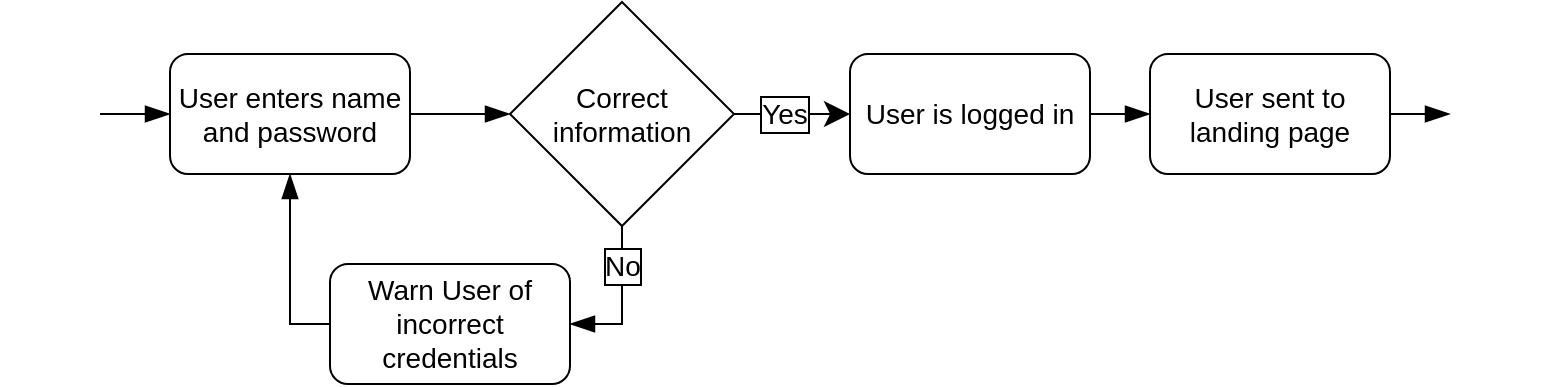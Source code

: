 <mxfile version="10.7.0" type="device"><diagram id="TVc3gMDcE1GJhVoXz1Sl" name="Logging In"><mxGraphModel dx="754" dy="604" grid="1" gridSize="10" guides="1" tooltips="1" connect="1" arrows="1" fold="1" page="1" pageScale="1" pageWidth="850" pageHeight="1100" math="0" shadow="0"><root><mxCell id="90Mu-HukGxgFAvsN-bQV-0"/><mxCell id="90Mu-HukGxgFAvsN-bQV-1" parent="90Mu-HukGxgFAvsN-bQV-0"/><mxCell id="V16bXghjLTK7gzBjUbbi-8" style="edgeStyle=orthogonalEdgeStyle;rounded=0;orthogonalLoop=1;jettySize=auto;html=1;exitX=0;exitY=0.5;exitDx=0;exitDy=0;entryX=0.5;entryY=1;entryDx=0;entryDy=0;startArrow=none;startFill=0;startSize=10;endArrow=blockThin;endFill=1;endSize=10;fontSize=14;" parent="90Mu-HukGxgFAvsN-bQV-1" source="90Mu-HukGxgFAvsN-bQV-5" target="eTgYcm7DfewHa6uEsAeR-0" edge="1"><mxGeometry relative="1" as="geometry"/></mxCell><mxCell id="90Mu-HukGxgFAvsN-bQV-5" value="Warn User of incorrect credentials" style="rounded=1;whiteSpace=wrap;html=1;fillColor=#FFFFFF;fontSize=14;labelBorderColor=none;" parent="90Mu-HukGxgFAvsN-bQV-1" vertex="1"><mxGeometry x="300" y="230" width="120" height="60" as="geometry"/></mxCell><mxCell id="90Mu-HukGxgFAvsN-bQV-9" style="edgeStyle=none;rounded=0;orthogonalLoop=1;jettySize=auto;html=1;startArrow=none;startFill=0;endArrow=classic;endFill=1;exitX=1;exitY=0.5;exitDx=0;exitDy=0;entryX=0;entryY=0.5;entryDx=0;entryDy=0;fontSize=14;labelBorderColor=none;startSize=10;endSize=10;" parent="90Mu-HukGxgFAvsN-bQV-1" source="90Mu-HukGxgFAvsN-bQV-17" target="90Mu-HukGxgFAvsN-bQV-12" edge="1"><mxGeometry relative="1" as="geometry"><mxPoint x="462" y="165" as="sourcePoint"/><mxPoint x="450" y="205" as="targetPoint"/></mxGeometry></mxCell><mxCell id="5MTJEBSSQgqSHhmPpAne-0" value="Yes" style="text;html=1;resizable=0;points=[];align=center;verticalAlign=middle;labelBackgroundColor=#ffffff;fontSize=14;labelBorderColor=#000000;" parent="90Mu-HukGxgFAvsN-bQV-9" vertex="1" connectable="0"><mxGeometry x="-0.255" relative="1" as="geometry"><mxPoint x="3" as="offset"/></mxGeometry></mxCell><mxCell id="V16bXghjLTK7gzBjUbbi-12" style="edgeStyle=orthogonalEdgeStyle;rounded=0;orthogonalLoop=1;jettySize=auto;html=1;exitX=1;exitY=0.5;exitDx=0;exitDy=0;entryX=0;entryY=0.5;entryDx=0;entryDy=0;startArrow=none;startFill=0;startSize=10;endArrow=blockThin;endFill=1;endSize=10;fontSize=14;" parent="90Mu-HukGxgFAvsN-bQV-1" source="90Mu-HukGxgFAvsN-bQV-12" target="90Mu-HukGxgFAvsN-bQV-14" edge="1"><mxGeometry relative="1" as="geometry"/></mxCell><mxCell id="90Mu-HukGxgFAvsN-bQV-12" value="&lt;span style=&quot;font-size: 14px;&quot;&gt;User is logged in&lt;/span&gt;" style="rounded=1;whiteSpace=wrap;html=1;fillColor=#FFFFFF;fontSize=14;labelBorderColor=none;" parent="90Mu-HukGxgFAvsN-bQV-1" vertex="1"><mxGeometry x="560" y="125" width="120" height="60" as="geometry"/></mxCell><mxCell id="V16bXghjLTK7gzBjUbbi-13" style="edgeStyle=orthogonalEdgeStyle;rounded=0;orthogonalLoop=1;jettySize=auto;html=1;exitX=1;exitY=0.5;exitDx=0;exitDy=0;entryX=0;entryY=0.5;entryDx=0;entryDy=0;startArrow=none;startFill=0;startSize=10;endArrow=blockThin;endFill=1;endSize=10;fontSize=14;" parent="90Mu-HukGxgFAvsN-bQV-1" source="90Mu-HukGxgFAvsN-bQV-14" target="eTgYcm7DfewHa6uEsAeR-1" edge="1"><mxGeometry relative="1" as="geometry"/></mxCell><mxCell id="90Mu-HukGxgFAvsN-bQV-14" value="&lt;span style=&quot;font-size: 14px;&quot;&gt;User sent to landing page&lt;/span&gt;" style="rounded=1;whiteSpace=wrap;html=1;fillColor=#FFFFFF;fontSize=14;labelBorderColor=none;" parent="90Mu-HukGxgFAvsN-bQV-1" vertex="1"><mxGeometry x="710" y="125" width="120" height="60" as="geometry"/></mxCell><mxCell id="V16bXghjLTK7gzBjUbbi-10" style="edgeStyle=orthogonalEdgeStyle;rounded=0;orthogonalLoop=1;jettySize=auto;html=1;exitX=0.5;exitY=1;exitDx=0;exitDy=0;entryX=1;entryY=0.5;entryDx=0;entryDy=0;startArrow=none;startFill=0;startSize=10;endArrow=blockThin;endFill=1;endSize=10;fontSize=14;" parent="90Mu-HukGxgFAvsN-bQV-1" source="90Mu-HukGxgFAvsN-bQV-17" target="90Mu-HukGxgFAvsN-bQV-5" edge="1"><mxGeometry relative="1" as="geometry"/></mxCell><mxCell id="V16bXghjLTK7gzBjUbbi-11" value="No" style="text;html=1;resizable=0;points=[];align=center;verticalAlign=middle;labelBackgroundColor=#ffffff;fontSize=14;labelBorderColor=#000000;" parent="V16bXghjLTK7gzBjUbbi-10" vertex="1" connectable="0"><mxGeometry x="-0.24" y="-1" relative="1" as="geometry"><mxPoint x="1" y="-9" as="offset"/></mxGeometry></mxCell><mxCell id="90Mu-HukGxgFAvsN-bQV-17" value="Correct information" style="rhombus;whiteSpace=wrap;html=1;fillColor=#FFFFFF;fontSize=14;labelBorderColor=none;" parent="90Mu-HukGxgFAvsN-bQV-1" vertex="1"><mxGeometry x="390" y="99" width="112" height="112" as="geometry"/></mxCell><mxCell id="V16bXghjLTK7gzBjUbbi-9" style="edgeStyle=orthogonalEdgeStyle;rounded=0;orthogonalLoop=1;jettySize=auto;html=1;exitX=1;exitY=0.5;exitDx=0;exitDy=0;entryX=0;entryY=0.5;entryDx=0;entryDy=0;startArrow=none;startFill=0;startSize=10;endArrow=blockThin;endFill=1;endSize=10;fontSize=14;" parent="90Mu-HukGxgFAvsN-bQV-1" source="eTgYcm7DfewHa6uEsAeR-0" target="90Mu-HukGxgFAvsN-bQV-17" edge="1"><mxGeometry relative="1" as="geometry"/></mxCell><mxCell id="eTgYcm7DfewHa6uEsAeR-0" value="User enters name and password" style="rounded=1;whiteSpace=wrap;html=1;fontSize=14;labelBorderColor=none;" parent="90Mu-HukGxgFAvsN-bQV-1" vertex="1"><mxGeometry x="220" y="125" width="120" height="60" as="geometry"/></mxCell><mxCell id="eTgYcm7DfewHa6uEsAeR-1" value="" style="shape=image;html=1;verticalAlign=top;verticalLabelPosition=bottom;labelBackgroundColor=#ffffff;imageAspect=0;aspect=fixed;image=https://cdn2.iconfinder.com/data/icons/font-awesome/1792/dot-circle-o-128.png;fontSize=14;labelBorderColor=none;" parent="90Mu-HukGxgFAvsN-bQV-1" vertex="1"><mxGeometry x="860" y="130" width="50" height="50" as="geometry"/></mxCell><mxCell id="V16bXghjLTK7gzBjUbbi-6" style="edgeStyle=orthogonalEdgeStyle;rounded=0;orthogonalLoop=1;jettySize=auto;html=1;exitX=1;exitY=0.5;exitDx=0;exitDy=0;entryX=0;entryY=0.5;entryDx=0;entryDy=0;startArrow=none;startFill=0;startSize=10;endArrow=blockThin;endFill=1;endSize=10;fontSize=14;" parent="90Mu-HukGxgFAvsN-bQV-1" source="eTgYcm7DfewHa6uEsAeR-2" target="eTgYcm7DfewHa6uEsAeR-0" edge="1"><mxGeometry relative="1" as="geometry"/></mxCell><mxCell id="eTgYcm7DfewHa6uEsAeR-2" value="" style="shape=image;html=1;verticalAlign=top;verticalLabelPosition=bottom;labelBackgroundColor=#ffffff;imageAspect=0;aspect=fixed;image=https://cdn4.iconfinder.com/data/icons/essential-app-2/16/record-round-circle-dot-128.png;fontSize=14;labelBorderColor=none;" parent="90Mu-HukGxgFAvsN-bQV-1" vertex="1"><mxGeometry x="135" y="130" width="50" height="50" as="geometry"/></mxCell></root></mxGraphModel></diagram><diagram id="EPabfwIa3nCCgp9mL1WW" name="Import Data File"><mxGraphModel dx="754" dy="604" grid="1" gridSize="10" guides="1" tooltips="1" connect="1" arrows="1" fold="1" page="1" pageScale="1" pageWidth="850" pageHeight="1100" math="0" shadow="0"><root><mxCell id="DGHpWB7_NdycXs4VZ9tB-0"/><mxCell id="DGHpWB7_NdycXs4VZ9tB-1" parent="DGHpWB7_NdycXs4VZ9tB-0"/><mxCell id="DGHpWB7_NdycXs4VZ9tB-3" style="edgeStyle=none;rounded=0;orthogonalLoop=1;jettySize=auto;html=1;exitX=0.5;exitY=1;exitDx=0;exitDy=0;entryX=0;entryY=0.5;entryDx=0;entryDy=0;startArrow=none;startFill=0;endArrow=classic;endFill=1;fontSize=14;" parent="DGHpWB7_NdycXs4VZ9tB-1" source="qgvas3sfoCYYiEu48USr-1" target="DGHpWB7_NdycXs4VZ9tB-8" edge="1"><mxGeometry relative="1" as="geometry"><mxPoint x="792.333" y="443.167" as="sourcePoint"/></mxGeometry></mxCell><mxCell id="DGHpWB7_NdycXs4VZ9tB-5" style="edgeStyle=none;rounded=0;orthogonalLoop=1;jettySize=auto;html=1;exitX=1;exitY=0.5;exitDx=0;exitDy=0;startArrow=none;startFill=0;endArrow=classic;endFill=1;entryX=0;entryY=0.5;entryDx=0;entryDy=0;fontSize=14;" parent="DGHpWB7_NdycXs4VZ9tB-1" source="DGHpWB7_NdycXs4VZ9tB-6" target="DGHpWB7_NdycXs4VZ9tB-45" edge="1"><mxGeometry relative="1" as="geometry"><mxPoint x="1110" y="480" as="targetPoint"/></mxGeometry></mxCell><mxCell id="DGHpWB7_NdycXs4VZ9tB-6" value="&lt;span style=&quot;font-size: 14px;&quot;&gt;User enters location of file&lt;/span&gt;" style="rounded=1;whiteSpace=wrap;html=1;fillColor=#ffffff;fontSize=14;" parent="DGHpWB7_NdycXs4VZ9tB-1" vertex="1"><mxGeometry x="1049.5" y="377" width="120" height="60" as="geometry"/></mxCell><mxCell id="DGHpWB7_NdycXs4VZ9tB-7" style="edgeStyle=none;rounded=0;orthogonalLoop=1;jettySize=auto;html=1;exitX=1;exitY=0.5;exitDx=0;exitDy=0;entryX=0;entryY=0.5;entryDx=0;entryDy=0;startArrow=none;startFill=0;endArrow=classic;endFill=1;fontSize=14;" parent="DGHpWB7_NdycXs4VZ9tB-1" source="DGHpWB7_NdycXs4VZ9tB-8" target="DGHpWB7_NdycXs4VZ9tB-6" edge="1"><mxGeometry relative="1" as="geometry"/></mxCell><mxCell id="DGHpWB7_NdycXs4VZ9tB-8" value="&lt;span style=&quot;font-size: 14px;&quot;&gt;User is prompted for file location&lt;/span&gt;" style="rounded=1;whiteSpace=wrap;html=1;fillColor=#ffffff;fontSize=14;" parent="DGHpWB7_NdycXs4VZ9tB-1" vertex="1"><mxGeometry x="902.5" y="377" width="120" height="60" as="geometry"/></mxCell><mxCell id="DGHpWB7_NdycXs4VZ9tB-9" style="edgeStyle=none;rounded=0;orthogonalLoop=1;jettySize=auto;html=1;exitX=0.25;exitY=0;exitDx=0;exitDy=0;entryX=0.75;entryY=1;entryDx=0;entryDy=0;startArrow=none;startFill=0;endArrow=classic;endFill=1;fontSize=14;" parent="DGHpWB7_NdycXs4VZ9tB-1" source="DGHpWB7_NdycXs4VZ9tB-10" target="DGHpWB7_NdycXs4VZ9tB-6" edge="1"><mxGeometry relative="1" as="geometry"/></mxCell><mxCell id="DGHpWB7_NdycXs4VZ9tB-10" value="Invalid location" style="rounded=1;whiteSpace=wrap;html=1;fillColor=#ffffff;fontSize=14;" parent="DGHpWB7_NdycXs4VZ9tB-1" vertex="1"><mxGeometry x="1160" y="517" width="120" height="60" as="geometry"/></mxCell><mxCell id="DGHpWB7_NdycXs4VZ9tB-11" value="&lt;font style=&quot;font-size: 14px&quot;&gt;No&lt;/font&gt;" style="edgeStyle=none;rounded=0;orthogonalLoop=1;jettySize=auto;html=1;entryX=0.75;entryY=0;entryDx=0;entryDy=0;startArrow=none;startFill=0;endArrow=classic;endFill=1;exitX=0.5;exitY=1;exitDx=0;exitDy=0;labelBorderColor=#000000;fontSize=14;" parent="DGHpWB7_NdycXs4VZ9tB-1" source="DGHpWB7_NdycXs4VZ9tB-45" target="DGHpWB7_NdycXs4VZ9tB-10" edge="1"><mxGeometry relative="1" as="geometry"><mxPoint x="1220" y="490" as="sourcePoint"/></mxGeometry></mxCell><mxCell id="DGHpWB7_NdycXs4VZ9tB-12" style="edgeStyle=orthogonalEdgeStyle;rounded=0;orthogonalLoop=1;jettySize=auto;html=1;exitX=1;exitY=0.5;exitDx=0;exitDy=0;startArrow=none;startFill=0;endArrow=classic;endFill=1;entryX=0.5;entryY=0;entryDx=0;entryDy=0;fontSize=14;" parent="DGHpWB7_NdycXs4VZ9tB-1" source="DGHpWB7_NdycXs4VZ9tB-13" target="DGHpWB7_NdycXs4VZ9tB-17" edge="1"><mxGeometry relative="1" as="geometry"><mxPoint x="1540" y="380" as="targetPoint"/><Array as="points"><mxPoint x="1500" y="407"/></Array></mxGeometry></mxCell><mxCell id="DGHpWB7_NdycXs4VZ9tB-13" value="Try to parse" style="rounded=1;whiteSpace=wrap;html=1;fillColor=#ffffff;fontSize=14;" parent="DGHpWB7_NdycXs4VZ9tB-1" vertex="1"><mxGeometry x="1340" y="377" width="120" height="60" as="geometry"/></mxCell><mxCell id="DGHpWB7_NdycXs4VZ9tB-14" value="&lt;font style=&quot;font-size: 14px&quot;&gt;No&lt;/font&gt;" style="edgeStyle=orthogonalEdgeStyle;rounded=0;orthogonalLoop=1;jettySize=auto;html=1;entryX=1;entryY=0.5;entryDx=0;entryDy=0;startArrow=none;startFill=0;endArrow=classic;endFill=1;labelBorderColor=#000000;exitX=0.5;exitY=1;exitDx=0;exitDy=0;fontSize=14;" parent="DGHpWB7_NdycXs4VZ9tB-1" source="DGHpWB7_NdycXs4VZ9tB-17" target="DGHpWB7_NdycXs4VZ9tB-19" edge="1"><mxGeometry relative="1" as="geometry"><mxPoint x="1560" y="560" as="sourcePoint"/></mxGeometry></mxCell><mxCell id="DGHpWB7_NdycXs4VZ9tB-15" style="edgeStyle=orthogonalEdgeStyle;rounded=0;orthogonalLoop=1;jettySize=auto;html=1;exitX=1;exitY=0.5;exitDx=0;exitDy=0;entryX=0;entryY=0.5;entryDx=0;entryDy=0;startArrow=none;startFill=0;endArrow=classic;endFill=1;fontSize=14;" parent="DGHpWB7_NdycXs4VZ9tB-1" source="DGHpWB7_NdycXs4VZ9tB-17" target="DGHpWB7_NdycXs4VZ9tB-23" edge="1"><mxGeometry relative="1" as="geometry"/></mxCell><mxCell id="DGHpWB7_NdycXs4VZ9tB-16" value="Yes" style="text;html=1;resizable=0;points=[];align=center;verticalAlign=middle;labelBackgroundColor=#ffffff;labelBorderColor=#000000;fontSize=14;" parent="DGHpWB7_NdycXs4VZ9tB-15" vertex="1" connectable="0"><mxGeometry x="-0.542" y="-1" relative="1" as="geometry"><mxPoint x="6.5" y="-0.5" as="offset"/></mxGeometry></mxCell><mxCell id="DGHpWB7_NdycXs4VZ9tB-17" value="Correct format?" style="rhombus;whiteSpace=wrap;html=1;fillColor=#ffffff;labelBorderColor=none;strokeWidth=1;rounded=0;comic=0;shadow=0;fontSize=14;" parent="DGHpWB7_NdycXs4VZ9tB-1" vertex="1"><mxGeometry x="1460" y="437" width="80" height="80" as="geometry"/></mxCell><mxCell id="DGHpWB7_NdycXs4VZ9tB-18" style="edgeStyle=orthogonalEdgeStyle;rounded=0;orthogonalLoop=1;jettySize=auto;html=1;exitX=0.25;exitY=1;exitDx=0;exitDy=0;startArrow=none;startFill=0;endArrow=classic;endFill=1;entryX=0.25;entryY=1;entryDx=0;entryDy=0;fontSize=14;" parent="DGHpWB7_NdycXs4VZ9tB-1" source="DGHpWB7_NdycXs4VZ9tB-19" target="DGHpWB7_NdycXs4VZ9tB-6" edge="1"><mxGeometry relative="1" as="geometry"><mxPoint x="1080" y="240" as="targetPoint"/><Array as="points"><mxPoint x="1370" y="600"/><mxPoint x="1080" y="600"/></Array></mxGeometry></mxCell><mxCell id="DGHpWB7_NdycXs4VZ9tB-19" value="Invalid format" style="rounded=1;whiteSpace=wrap;html=1;fillColor=#ffffff;fontSize=14;" parent="DGHpWB7_NdycXs4VZ9tB-1" vertex="1"><mxGeometry x="1340" y="517" width="120" height="60" as="geometry"/></mxCell><mxCell id="DGHpWB7_NdycXs4VZ9tB-20" style="edgeStyle=orthogonalEdgeStyle;rounded=0;orthogonalLoop=1;jettySize=auto;html=1;exitX=1;exitY=0.5;exitDx=0;exitDy=0;entryX=0;entryY=0.5;entryDx=0;entryDy=0;startArrow=none;startFill=0;endArrow=classic;endFill=1;fontSize=14;" parent="DGHpWB7_NdycXs4VZ9tB-1" source="DGHpWB7_NdycXs4VZ9tB-45" target="DGHpWB7_NdycXs4VZ9tB-13" edge="1"><mxGeometry relative="1" as="geometry"><mxPoint x="792" y="723" as="sourcePoint"/></mxGeometry></mxCell><mxCell id="DGHpWB7_NdycXs4VZ9tB-21" value="&lt;font style=&quot;font-size: 14px&quot;&gt;Yes&lt;/font&gt;" style="text;html=1;resizable=0;points=[];align=center;verticalAlign=middle;labelBackgroundColor=#ffffff;labelBorderColor=#000000;fontSize=14;" parent="DGHpWB7_NdycXs4VZ9tB-20" vertex="1" connectable="0"><mxGeometry x="-0.125" y="-3" relative="1" as="geometry"><mxPoint y="-5" as="offset"/></mxGeometry></mxCell><mxCell id="DGHpWB7_NdycXs4VZ9tB-22" style="edgeStyle=orthogonalEdgeStyle;rounded=0;orthogonalLoop=1;jettySize=auto;html=1;exitX=1;exitY=0.5;exitDx=0;exitDy=0;entryX=0;entryY=0.5;entryDx=0;entryDy=0;startArrow=none;startFill=0;endArrow=classic;endFill=1;fontSize=14;" parent="DGHpWB7_NdycXs4VZ9tB-1" source="DGHpWB7_NdycXs4VZ9tB-23" target="DGHpWB7_NdycXs4VZ9tB-25" edge="1"><mxGeometry relative="1" as="geometry"/></mxCell><mxCell id="DGHpWB7_NdycXs4VZ9tB-23" value="Compare values with database values" style="rounded=1;whiteSpace=wrap;html=1;fillColor=#ffffff;fontSize=14;" parent="DGHpWB7_NdycXs4VZ9tB-1" vertex="1"><mxGeometry x="1590" y="447" width="120" height="60" as="geometry"/></mxCell><mxCell id="qgvas3sfoCYYiEu48USr-3" style="edgeStyle=none;rounded=0;orthogonalLoop=1;jettySize=auto;html=1;exitX=1;exitY=0.5;exitDx=0;exitDy=0;entryX=0;entryY=0.5;entryDx=0;entryDy=0;endArrow=classicThin;endFill=1;endSize=10;fontSize=14;" parent="DGHpWB7_NdycXs4VZ9tB-1" source="DGHpWB7_NdycXs4VZ9tB-25" target="DGHpWB7_NdycXs4VZ9tB-37" edge="1"><mxGeometry relative="1" as="geometry"/></mxCell><mxCell id="DGHpWB7_NdycXs4VZ9tB-25" value="For each item in file:" style="rounded=1;whiteSpace=wrap;html=1;fillColor=#ffffff;fontSize=14;" parent="DGHpWB7_NdycXs4VZ9tB-1" vertex="1"><mxGeometry x="1730" y="447" width="120" height="60" as="geometry"/></mxCell><mxCell id="DGHpWB7_NdycXs4VZ9tB-26" value="No" style="edgeStyle=orthogonalEdgeStyle;rounded=0;orthogonalLoop=1;jettySize=auto;html=1;exitX=0.5;exitY=0;exitDx=0;exitDy=0;startArrow=none;startFill=0;endArrow=classic;endFill=1;labelBorderColor=#000000;entryX=0;entryY=0.5;entryDx=0;entryDy=0;fontSize=14;" parent="DGHpWB7_NdycXs4VZ9tB-1" source="DGHpWB7_NdycXs4VZ9tB-28" target="DGHpWB7_NdycXs4VZ9tB-30" edge="1"><mxGeometry relative="1" as="geometry"/></mxCell><mxCell id="DGHpWB7_NdycXs4VZ9tB-27" value="Yes" style="edgeStyle=orthogonalEdgeStyle;rounded=0;orthogonalLoop=1;jettySize=auto;html=1;exitX=0.5;exitY=1;exitDx=0;exitDy=0;startArrow=none;startFill=0;endArrow=classic;endFill=1;labelBorderColor=#000000;entryX=0;entryY=0.5;entryDx=0;entryDy=0;fontSize=14;" parent="DGHpWB7_NdycXs4VZ9tB-1" source="DGHpWB7_NdycXs4VZ9tB-28" target="DGHpWB7_NdycXs4VZ9tB-32" edge="1"><mxGeometry relative="1" as="geometry"/></mxCell><mxCell id="DGHpWB7_NdycXs4VZ9tB-28" value="Is data different?" style="rhombus;whiteSpace=wrap;html=1;fillColor=#ffffff;fontSize=14;" parent="DGHpWB7_NdycXs4VZ9tB-1" vertex="1"><mxGeometry x="1980" y="517" width="93" height="93" as="geometry"/></mxCell><mxCell id="DGHpWB7_NdycXs4VZ9tB-29" style="edgeStyle=orthogonalEdgeStyle;rounded=0;orthogonalLoop=1;jettySize=auto;html=1;exitX=1;exitY=0.5;exitDx=0;exitDy=0;entryX=0;entryY=0.5;entryDx=0;entryDy=0;startArrow=none;startFill=0;endArrow=classic;endFill=1;fontSize=14;" parent="DGHpWB7_NdycXs4VZ9tB-1" source="DGHpWB7_NdycXs4VZ9tB-30" target="DGHpWB7_NdycXs4VZ9tB-34" edge="1"><mxGeometry relative="1" as="geometry"/></mxCell><mxCell id="DGHpWB7_NdycXs4VZ9tB-30" value="No Change to database" style="rounded=1;whiteSpace=wrap;html=1;fillColor=#ffffff;fontSize=14;" parent="DGHpWB7_NdycXs4VZ9tB-1" vertex="1"><mxGeometry x="2073" y="467" width="120" height="60" as="geometry"/></mxCell><mxCell id="DGHpWB7_NdycXs4VZ9tB-31" style="edgeStyle=orthogonalEdgeStyle;rounded=0;orthogonalLoop=1;jettySize=auto;html=1;exitX=1;exitY=0.5;exitDx=0;exitDy=0;entryX=0.5;entryY=1;entryDx=0;entryDy=0;startArrow=none;startFill=0;endArrow=classic;endFill=1;fontSize=14;" parent="DGHpWB7_NdycXs4VZ9tB-1" source="DGHpWB7_NdycXs4VZ9tB-32" target="DGHpWB7_NdycXs4VZ9tB-34" edge="1"><mxGeometry relative="1" as="geometry"/></mxCell><mxCell id="DGHpWB7_NdycXs4VZ9tB-32" value="Change database entry" style="rounded=1;whiteSpace=wrap;html=1;fillColor=#ffffff;fontSize=14;" parent="DGHpWB7_NdycXs4VZ9tB-1" vertex="1"><mxGeometry x="2073" y="610" width="120" height="60" as="geometry"/></mxCell><mxCell id="DGHpWB7_NdycXs4VZ9tB-33" style="edgeStyle=orthogonalEdgeStyle;rounded=0;orthogonalLoop=1;jettySize=auto;html=1;exitX=1;exitY=0.5;exitDx=0;exitDy=0;entryX=0;entryY=0.5;entryDx=0;entryDy=0;startArrow=none;startFill=0;endArrow=classic;endFill=1;fontSize=14;" parent="DGHpWB7_NdycXs4VZ9tB-1" source="DGHpWB7_NdycXs4VZ9tB-34" target="DGHpWB7_NdycXs4VZ9tB-41" edge="1"><mxGeometry relative="1" as="geometry"/></mxCell><mxCell id="DGHpWB7_NdycXs4VZ9tB-34" value="Finish Import" style="rounded=1;whiteSpace=wrap;html=1;fillColor=#ffffff;fontSize=14;" parent="DGHpWB7_NdycXs4VZ9tB-1" vertex="1"><mxGeometry x="2220" y="467" width="120" height="60" as="geometry"/></mxCell><mxCell id="DGHpWB7_NdycXs4VZ9tB-35" value="No" style="edgeStyle=orthogonalEdgeStyle;rounded=0;orthogonalLoop=1;jettySize=auto;html=1;exitX=0.5;exitY=0;exitDx=0;exitDy=0;startArrow=none;startFill=0;endArrow=classic;endFill=1;labelBorderColor=#000000;entryX=0;entryY=0.5;entryDx=0;entryDy=0;fontSize=14;" parent="DGHpWB7_NdycXs4VZ9tB-1" source="DGHpWB7_NdycXs4VZ9tB-37" target="DGHpWB7_NdycXs4VZ9tB-39" edge="1"><mxGeometry x="0.067" relative="1" as="geometry"><mxPoint x="1990" y="310" as="targetPoint"/><Array as="points"><mxPoint x="1930" y="417"/></Array><mxPoint as="offset"/></mxGeometry></mxCell><mxCell id="DGHpWB7_NdycXs4VZ9tB-36" value="Yes" style="edgeStyle=orthogonalEdgeStyle;rounded=0;orthogonalLoop=1;jettySize=auto;html=1;exitX=0.5;exitY=1;exitDx=0;exitDy=0;entryX=0;entryY=0.5;entryDx=0;entryDy=0;startArrow=none;startFill=0;endArrow=classic;endFill=1;labelBorderColor=#000000;fontSize=14;" parent="DGHpWB7_NdycXs4VZ9tB-1" source="DGHpWB7_NdycXs4VZ9tB-37" target="DGHpWB7_NdycXs4VZ9tB-28" edge="1"><mxGeometry x="0.326" relative="1" as="geometry"><mxPoint as="offset"/></mxGeometry></mxCell><mxCell id="DGHpWB7_NdycXs4VZ9tB-37" value="Is&lt;br&gt;Data entry&lt;br&gt;valid?" style="rhombus;whiteSpace=wrap;html=1;fillColor=#ffffff;fontSize=14;" parent="DGHpWB7_NdycXs4VZ9tB-1" vertex="1"><mxGeometry x="1880" y="427" width="100" height="100" as="geometry"/></mxCell><mxCell id="DGHpWB7_NdycXs4VZ9tB-38" style="edgeStyle=orthogonalEdgeStyle;rounded=0;orthogonalLoop=1;jettySize=auto;html=1;exitX=1;exitY=0.5;exitDx=0;exitDy=0;startArrow=none;startFill=0;endArrow=classic;endFill=1;entryX=0.5;entryY=0;entryDx=0;entryDy=0;fontSize=14;" parent="DGHpWB7_NdycXs4VZ9tB-1" source="DGHpWB7_NdycXs4VZ9tB-39" target="DGHpWB7_NdycXs4VZ9tB-43" edge="1"><mxGeometry relative="1" as="geometry"><mxPoint x="2510" y="400" as="targetPoint"/></mxGeometry></mxCell><mxCell id="DGHpWB7_NdycXs4VZ9tB-39" value="Add entry &lt;br&gt;to error list" style="rounded=1;whiteSpace=wrap;html=1;fillColor=#ffffff;fontSize=14;" parent="DGHpWB7_NdycXs4VZ9tB-1" vertex="1"><mxGeometry x="1980" y="387" width="120" height="60" as="geometry"/></mxCell><mxCell id="DGHpWB7_NdycXs4VZ9tB-40" style="edgeStyle=orthogonalEdgeStyle;rounded=0;orthogonalLoop=1;jettySize=auto;html=1;exitX=1;exitY=0.5;exitDx=0;exitDy=0;startArrow=none;startFill=0;endArrow=classic;endFill=1;entryX=0;entryY=0.5;entryDx=0;entryDy=0;fontSize=14;" parent="DGHpWB7_NdycXs4VZ9tB-1" source="DGHpWB7_NdycXs4VZ9tB-41" target="DGHpWB7_NdycXs4VZ9tB-43" edge="1"><mxGeometry relative="1" as="geometry"><mxPoint x="2700" y="420" as="targetPoint"/></mxGeometry></mxCell><mxCell id="DGHpWB7_NdycXs4VZ9tB-41" value="Update Alert DB" style="rounded=1;whiteSpace=wrap;html=1;fillColor=#ffffff;fontSize=14;" parent="DGHpWB7_NdycXs4VZ9tB-1" vertex="1"><mxGeometry x="2370" y="467" width="120" height="60" as="geometry"/></mxCell><mxCell id="qgvas3sfoCYYiEu48USr-2" style="edgeStyle=none;rounded=0;orthogonalLoop=1;jettySize=auto;html=1;exitX=1;exitY=0.5;exitDx=0;exitDy=0;endArrow=classicThin;endFill=1;endSize=10;entryX=0.5;entryY=0;entryDx=0;entryDy=0;fontSize=14;" parent="DGHpWB7_NdycXs4VZ9tB-1" source="DGHpWB7_NdycXs4VZ9tB-43" target="qgvas3sfoCYYiEu48USr-0" edge="1"><mxGeometry relative="1" as="geometry"><mxPoint x="790" y="1730" as="targetPoint"/></mxGeometry></mxCell><mxCell id="DGHpWB7_NdycXs4VZ9tB-43" value="Status message with errors" style="rounded=1;whiteSpace=wrap;html=1;fillColor=#ffffff;fontSize=14;" parent="DGHpWB7_NdycXs4VZ9tB-1" vertex="1"><mxGeometry x="2515" y="467" width="120" height="60" as="geometry"/></mxCell><mxCell id="DGHpWB7_NdycXs4VZ9tB-45" value="Location&lt;br&gt;is&lt;br&gt;valid" style="rhombus;whiteSpace=wrap;html=1;fillColor=#FFFFFF;fontSize=14;" parent="DGHpWB7_NdycXs4VZ9tB-1" vertex="1"><mxGeometry x="1198.5" y="357" width="100" height="100" as="geometry"/></mxCell><mxCell id="qgvas3sfoCYYiEu48USr-0" value="" style="shape=image;html=1;verticalAlign=top;verticalLabelPosition=bottom;labelBackgroundColor=#ffffff;imageAspect=0;aspect=fixed;image=https://cdn2.iconfinder.com/data/icons/font-awesome/1792/dot-circle-o-128.png;direction=north;fontSize=14;" parent="DGHpWB7_NdycXs4VZ9tB-1" vertex="1"><mxGeometry x="2660" y="472" width="50" height="50" as="geometry"/></mxCell><mxCell id="qgvas3sfoCYYiEu48USr-1" value="" style="shape=image;html=1;verticalAlign=top;verticalLabelPosition=bottom;labelBackgroundColor=#ffffff;imageAspect=0;aspect=fixed;image=https://cdn4.iconfinder.com/data/icons/essential-app-2/16/record-round-circle-dot-128.png;direction=north;fontSize=14;" parent="DGHpWB7_NdycXs4VZ9tB-1" vertex="1"><mxGeometry x="825.5" y="382" width="50" height="50" as="geometry"/></mxCell></root></mxGraphModel></diagram><diagram id="c5lo0PvgZmsGeJxDeMGn" name="Showing the Histogram"><mxGraphModel dx="754" dy="604" grid="1" gridSize="10" guides="1" tooltips="1" connect="1" arrows="1" fold="1" page="1" pageScale="1" pageWidth="850" pageHeight="1100" math="0" shadow="0"><root><mxCell id="hHezfDKm1MLLQOWJNoU9-0"/><mxCell id="hHezfDKm1MLLQOWJNoU9-1" parent="hHezfDKm1MLLQOWJNoU9-0"/><mxCell id="8sExtdlM8aWo9Ool1oCY-1" style="edgeStyle=orthogonalEdgeStyle;rounded=0;orthogonalLoop=1;jettySize=auto;html=1;exitX=1;exitY=0.5;exitDx=0;exitDy=0;entryX=0;entryY=0.5;entryDx=0;entryDy=0;startSize=10;endArrow=blockThin;endFill=1;endSize=10;fontSize=14;" parent="hHezfDKm1MLLQOWJNoU9-1" source="hHezfDKm1MLLQOWJNoU9-6" target="hHezfDKm1MLLQOWJNoU9-8" edge="1"><mxGeometry relative="1" as="geometry"/></mxCell><mxCell id="hHezfDKm1MLLQOWJNoU9-6" value="User goes to view Item History" style="rounded=1;whiteSpace=wrap;html=1;fillColor=#FFFFFF;fontSize=14;" parent="hHezfDKm1MLLQOWJNoU9-1" vertex="1"><mxGeometry x="150" width="120" height="60" as="geometry"/></mxCell><mxCell id="8sExtdlM8aWo9Ool1oCY-2" style="edgeStyle=orthogonalEdgeStyle;rounded=0;orthogonalLoop=1;jettySize=auto;html=1;exitX=1;exitY=0.5;exitDx=0;exitDy=0;entryX=0;entryY=0.5;entryDx=0;entryDy=0;startSize=10;endArrow=blockThin;endFill=1;endSize=10;fontSize=14;" parent="hHezfDKm1MLLQOWJNoU9-1" source="hHezfDKm1MLLQOWJNoU9-8" target="hHezfDKm1MLLQOWJNoU9-10" edge="1"><mxGeometry relative="1" as="geometry"/></mxCell><mxCell id="hHezfDKm1MLLQOWJNoU9-8" value="Select Item" style="rounded=1;whiteSpace=wrap;html=1;fillColor=#FFFFFF;fontSize=14;" parent="hHezfDKm1MLLQOWJNoU9-1" vertex="1"><mxGeometry x="300" width="120" height="60" as="geometry"/></mxCell><mxCell id="8sExtdlM8aWo9Ool1oCY-3" style="edgeStyle=orthogonalEdgeStyle;rounded=0;orthogonalLoop=1;jettySize=auto;html=1;exitX=1;exitY=0.5;exitDx=0;exitDy=0;startSize=10;endArrow=blockThin;endFill=1;endSize=10;fontSize=14;" parent="hHezfDKm1MLLQOWJNoU9-1" source="hHezfDKm1MLLQOWJNoU9-10" target="hHezfDKm1MLLQOWJNoU9-12" edge="1"><mxGeometry relative="1" as="geometry"/></mxCell><mxCell id="hHezfDKm1MLLQOWJNoU9-10" value="Search item history table with sku&lt;br style=&quot;font-size: 14px&quot;&gt;(Past Month)&lt;br style=&quot;font-size: 14px&quot;&gt;" style="rounded=1;whiteSpace=wrap;html=1;fillColor=#FFFFFF;fontSize=14;" parent="hHezfDKm1MLLQOWJNoU9-1" vertex="1"><mxGeometry x="450" width="140" height="60" as="geometry"/></mxCell><mxCell id="8sExtdlM8aWo9Ool1oCY-4" style="edgeStyle=orthogonalEdgeStyle;rounded=0;orthogonalLoop=1;jettySize=auto;html=1;exitX=1;exitY=0.5;exitDx=0;exitDy=0;entryX=0;entryY=0.5;entryDx=0;entryDy=0;startSize=10;endArrow=blockThin;endFill=1;endSize=10;fontSize=14;" parent="hHezfDKm1MLLQOWJNoU9-1" source="hHezfDKm1MLLQOWJNoU9-12" target="hHezfDKm1MLLQOWJNoU9-14" edge="1"><mxGeometry relative="1" as="geometry"/></mxCell><mxCell id="hHezfDKm1MLLQOWJNoU9-12" value="Display histogram" style="rounded=1;whiteSpace=wrap;html=1;fillColor=#FFFFFF;fontSize=14;" parent="hHezfDKm1MLLQOWJNoU9-1" vertex="1"><mxGeometry x="620" width="120" height="60" as="geometry"/></mxCell><mxCell id="8sExtdlM8aWo9Ool1oCY-7" style="edgeStyle=orthogonalEdgeStyle;rounded=0;orthogonalLoop=1;jettySize=auto;html=1;exitX=1;exitY=0.5;exitDx=0;exitDy=0;entryX=0;entryY=0.5;entryDx=0;entryDy=0;startSize=10;endArrow=blockThin;endFill=1;endSize=10;fontSize=14;" parent="hHezfDKm1MLLQOWJNoU9-1" source="hHezfDKm1MLLQOWJNoU9-14" target="hHezfDKm1MLLQOWJNoU9-16" edge="1"><mxGeometry relative="1" as="geometry"/></mxCell><mxCell id="hHezfDKm1MLLQOWJNoU9-14" value="User selects date range" style="rounded=1;whiteSpace=wrap;html=1;fillColor=#FFFFFF;fontSize=14;" parent="hHezfDKm1MLLQOWJNoU9-1" vertex="1"><mxGeometry x="770" width="120" height="60" as="geometry"/></mxCell><mxCell id="8sExtdlM8aWo9Ool1oCY-6" style="edgeStyle=orthogonalEdgeStyle;rounded=0;orthogonalLoop=1;jettySize=auto;html=1;exitX=1;exitY=0.5;exitDx=0;exitDy=0;entryX=0;entryY=0.5;entryDx=0;entryDy=0;startSize=10;endArrow=blockThin;endFill=1;endSize=10;fontSize=14;" parent="hHezfDKm1MLLQOWJNoU9-1" source="hHezfDKm1MLLQOWJNoU9-16" target="C5OVdpp22CsRfe8cnCp7-1" edge="1"><mxGeometry relative="1" as="geometry"/></mxCell><mxCell id="hHezfDKm1MLLQOWJNoU9-16" value="Update histogram" style="rounded=1;whiteSpace=wrap;html=1;fillColor=#FFFFFF;fontSize=14;" parent="hHezfDKm1MLLQOWJNoU9-1" vertex="1"><mxGeometry x="920" width="120" height="60" as="geometry"/></mxCell><mxCell id="8sExtdlM8aWo9Ool1oCY-0" style="edgeStyle=orthogonalEdgeStyle;rounded=0;orthogonalLoop=1;jettySize=auto;html=1;exitX=0.5;exitY=1;exitDx=0;exitDy=0;entryX=0;entryY=0.5;entryDx=0;entryDy=0;startSize=10;endArrow=blockThin;endFill=1;endSize=10;fontSize=14;" parent="hHezfDKm1MLLQOWJNoU9-1" source="C5OVdpp22CsRfe8cnCp7-0" target="hHezfDKm1MLLQOWJNoU9-6" edge="1"><mxGeometry relative="1" as="geometry"/></mxCell><mxCell id="C5OVdpp22CsRfe8cnCp7-0" value="" style="shape=image;html=1;verticalAlign=top;verticalLabelPosition=bottom;labelBackgroundColor=#ffffff;imageAspect=0;aspect=fixed;image=https://cdn4.iconfinder.com/data/icons/essential-app-2/16/record-round-circle-dot-128.png;direction=north;fontSize=14;" parent="hHezfDKm1MLLQOWJNoU9-1" vertex="1"><mxGeometry x="70" y="5" width="50" height="50" as="geometry"/></mxCell><mxCell id="C5OVdpp22CsRfe8cnCp7-1" value="" style="shape=image;html=1;verticalAlign=top;verticalLabelPosition=bottom;labelBackgroundColor=#ffffff;imageAspect=0;aspect=fixed;image=https://cdn2.iconfinder.com/data/icons/font-awesome/1792/dot-circle-o-128.png;fontSize=14;" parent="hHezfDKm1MLLQOWJNoU9-1" vertex="1"><mxGeometry x="1070" y="5" width="50" height="50" as="geometry"/></mxCell></root></mxGraphModel></diagram><diagram id="ZIi6GmpzGWUq2bwjTV0G" name="Making an Inventory Stock Change"><mxGraphModel dx="628" dy="503" grid="1" gridSize="10" guides="1" tooltips="1" connect="1" arrows="1" fold="1" page="1" pageScale="1" pageWidth="850" pageHeight="1100" math="0" shadow="0"><root><mxCell id="tbCtf36QO_QksfvWsVNF-0"/><mxCell id="tbCtf36QO_QksfvWsVNF-1" parent="tbCtf36QO_QksfvWsVNF-0"/><mxCell id="WxbiFm3JZCq7x66WLVHy-2" style="edgeStyle=orthogonalEdgeStyle;rounded=0;orthogonalLoop=1;jettySize=auto;html=1;exitX=1;exitY=0.5;exitDx=0;exitDy=0;entryX=0;entryY=0.5;entryDx=0;entryDy=0;startArrow=none;startFill=0;startSize=10;endArrow=blockThin;endFill=1;endSize=10;fontSize=14;" parent="tbCtf36QO_QksfvWsVNF-1" source="tbCtf36QO_QksfvWsVNF-4" target="tbCtf36QO_QksfvWsVNF-8" edge="1"><mxGeometry relative="1" as="geometry"/></mxCell><mxCell id="tbCtf36QO_QksfvWsVNF-4" value="User goes to view Item details" style="rounded=1;whiteSpace=wrap;html=1;fillColor=#FFFFFF;fontSize=14;" parent="tbCtf36QO_QksfvWsVNF-1" vertex="1"><mxGeometry x="150" y="439.944" width="120" height="60" as="geometry"/></mxCell><mxCell id="WxbiFm3JZCq7x66WLVHy-4" style="edgeStyle=orthogonalEdgeStyle;rounded=0;orthogonalLoop=1;jettySize=auto;html=1;exitX=1;exitY=0.5;exitDx=0;exitDy=0;entryX=0;entryY=0.5;entryDx=0;entryDy=0;startArrow=none;startFill=0;startSize=10;endArrow=blockThin;endFill=1;endSize=10;fontSize=14;" parent="tbCtf36QO_QksfvWsVNF-1" source="tbCtf36QO_QksfvWsVNF-8" target="tbCtf36QO_QksfvWsVNF-13" edge="1"><mxGeometry relative="1" as="geometry"/></mxCell><mxCell id="tbCtf36QO_QksfvWsVNF-8" value="User enters information" style="rounded=1;whiteSpace=wrap;html=1;fillColor=#FFFFFF;fontSize=14;" parent="tbCtf36QO_QksfvWsVNF-1" vertex="1"><mxGeometry x="300" y="440" width="120" height="60" as="geometry"/></mxCell><mxCell id="WxbiFm3JZCq7x66WLVHy-5" style="edgeStyle=orthogonalEdgeStyle;rounded=0;orthogonalLoop=1;jettySize=auto;html=1;exitX=0.5;exitY=0;exitDx=0;exitDy=0;entryX=0;entryY=0.5;entryDx=0;entryDy=0;startArrow=none;startFill=0;startSize=10;endArrow=blockThin;endFill=1;endSize=10;fontSize=14;" parent="tbCtf36QO_QksfvWsVNF-1" source="tbCtf36QO_QksfvWsVNF-13" target="tbCtf36QO_QksfvWsVNF-15" edge="1"><mxGeometry relative="1" as="geometry"/></mxCell><mxCell id="w0k0H2Yj-jcqvBkbOfYP-1" value="Incoming" style="text;html=1;resizable=0;points=[];align=center;verticalAlign=middle;labelBackgroundColor=#ffffff;fontSize=14;labelBorderColor=#000000;" vertex="1" connectable="0" parent="WxbiFm3JZCq7x66WLVHy-5"><mxGeometry x="-0.879" relative="1" as="geometry"><mxPoint x="-0.5" y="-23.5" as="offset"/></mxGeometry></mxCell><mxCell id="WxbiFm3JZCq7x66WLVHy-7" style="edgeStyle=orthogonalEdgeStyle;rounded=0;orthogonalLoop=1;jettySize=auto;html=1;exitX=1;exitY=0.5;exitDx=0;exitDy=0;entryX=0;entryY=0.5;entryDx=0;entryDy=0;startArrow=none;startFill=0;startSize=10;endArrow=blockThin;endFill=1;endSize=10;fontSize=14;" parent="tbCtf36QO_QksfvWsVNF-1" source="tbCtf36QO_QksfvWsVNF-13" target="tbCtf36QO_QksfvWsVNF-17" edge="1"><mxGeometry relative="1" as="geometry"/></mxCell><mxCell id="w0k0H2Yj-jcqvBkbOfYP-0" value="Outgoing" style="text;html=1;resizable=0;points=[];align=center;verticalAlign=middle;labelBackgroundColor=#ffffff;fontSize=14;labelBorderColor=#000000;" vertex="1" connectable="0" parent="WxbiFm3JZCq7x66WLVHy-7"><mxGeometry x="-0.271" y="1" relative="1" as="geometry"><mxPoint x="7" as="offset"/></mxGeometry></mxCell><mxCell id="tbCtf36QO_QksfvWsVNF-13" value="Incoming &lt;br style=&quot;font-size: 14px;&quot;&gt;or &lt;br style=&quot;font-size: 14px;&quot;&gt;Outgoing" style="rhombus;whiteSpace=wrap;html=1;fillColor=#FFFFFF;fontSize=14;" parent="tbCtf36QO_QksfvWsVNF-1" vertex="1"><mxGeometry x="460" y="410" width="120" height="120" as="geometry"/></mxCell><mxCell id="w0k0H2Yj-jcqvBkbOfYP-7" style="edgeStyle=orthogonalEdgeStyle;rounded=0;orthogonalLoop=1;jettySize=auto;html=1;exitX=1;exitY=0.5;exitDx=0;exitDy=0;entryX=0.5;entryY=0;entryDx=0;entryDy=0;startSize=10;endArrow=blockThin;endFill=1;endSize=10;fontSize=14;" edge="1" parent="tbCtf36QO_QksfvWsVNF-1" source="tbCtf36QO_QksfvWsVNF-15" target="tbCtf36QO_QksfvWsVNF-27"><mxGeometry relative="1" as="geometry"/></mxCell><mxCell id="tbCtf36QO_QksfvWsVNF-15" value="User enters amount of item coming in" style="rounded=1;whiteSpace=wrap;html=1;fillColor=#FFFFFF;fontSize=14;" parent="tbCtf36QO_QksfvWsVNF-1" vertex="1"><mxGeometry x="640" y="320" width="120" height="60" as="geometry"/></mxCell><mxCell id="w0k0H2Yj-jcqvBkbOfYP-2" style="edgeStyle=orthogonalEdgeStyle;rounded=0;orthogonalLoop=1;jettySize=auto;html=1;exitX=1;exitY=0.5;exitDx=0;exitDy=0;entryX=0;entryY=0.5;entryDx=0;entryDy=0;startSize=10;endArrow=blockThin;endFill=1;endSize=10;fontSize=14;" edge="1" parent="tbCtf36QO_QksfvWsVNF-1" source="tbCtf36QO_QksfvWsVNF-17" target="tbCtf36QO_QksfvWsVNF-27"><mxGeometry relative="1" as="geometry"/></mxCell><mxCell id="tbCtf36QO_QksfvWsVNF-17" value="User enters amount of item going out" style="rounded=1;whiteSpace=wrap;html=1;fillColor=#FFFFFF;fontSize=14;" parent="tbCtf36QO_QksfvWsVNF-1" vertex="1"><mxGeometry x="670" y="440" width="120" height="60" as="geometry"/></mxCell><mxCell id="w0k0H2Yj-jcqvBkbOfYP-10" style="edgeStyle=orthogonalEdgeStyle;rounded=0;orthogonalLoop=1;jettySize=auto;html=1;exitX=1;exitY=0.5;exitDx=0;exitDy=0;entryX=0;entryY=0.5;entryDx=0;entryDy=0;startSize=10;endArrow=blockThin;endFill=1;endSize=10;fontSize=14;" edge="1" parent="tbCtf36QO_QksfvWsVNF-1" source="tbCtf36QO_QksfvWsVNF-20" target="tbCtf36QO_QksfvWsVNF-36"><mxGeometry relative="1" as="geometry"/></mxCell><mxCell id="w0k0H2Yj-jcqvBkbOfYP-19" style="edgeStyle=orthogonalEdgeStyle;rounded=0;orthogonalLoop=1;jettySize=auto;html=1;exitX=0.5;exitY=0;exitDx=0;exitDy=0;entryX=0.5;entryY=0;entryDx=0;entryDy=0;startSize=10;endArrow=blockThin;endFill=1;endSize=10;fontSize=14;dashed=1;" edge="1" parent="tbCtf36QO_QksfvWsVNF-1" source="tbCtf36QO_QksfvWsVNF-20" target="tbCtf36QO_QksfvWsVNF-22"><mxGeometry relative="1" as="geometry"><Array as="points"><mxPoint x="1082" y="390"/><mxPoint x="1725" y="390"/></Array></mxGeometry></mxCell><mxCell id="tbCtf36QO_QksfvWsVNF-20" value="Change is added to &quot;export.csv&quot;" style="rounded=1;whiteSpace=wrap;html=1;fillColor=#FFFFFF;fontSize=14;" parent="tbCtf36QO_QksfvWsVNF-1" vertex="1"><mxGeometry x="1022" y="440" width="120" height="60" as="geometry"/></mxCell><mxCell id="6kZP7nr4nrtB-TNBhk_k-11" style="edgeStyle=orthogonalEdgeStyle;rounded=0;orthogonalLoop=1;jettySize=auto;html=1;exitX=1;exitY=0.5;exitDx=0;exitDy=0;entryX=0;entryY=0.5;entryDx=0;entryDy=0;startSize=10;endArrow=blockThin;endFill=1;endSize=10;fontSize=14;" edge="1" parent="tbCtf36QO_QksfvWsVNF-1" source="tbCtf36QO_QksfvWsVNF-22" target="w0k0H2Yj-jcqvBkbOfYP-23"><mxGeometry relative="1" as="geometry"><mxPoint x="1815.333" y="470.333" as="targetPoint"/></mxGeometry></mxCell><mxCell id="tbCtf36QO_QksfvWsVNF-22" value="Database entry is updated" style="rounded=1;whiteSpace=wrap;html=1;fillColor=#FFFFFF;fontSize=14;" parent="tbCtf36QO_QksfvWsVNF-1" vertex="1"><mxGeometry x="1665" y="439.944" width="120" height="60" as="geometry"/></mxCell><mxCell id="w0k0H2Yj-jcqvBkbOfYP-6" style="edgeStyle=orthogonalEdgeStyle;rounded=0;orthogonalLoop=1;jettySize=auto;html=1;exitX=1;exitY=0.5;exitDx=0;exitDy=0;entryX=0;entryY=0.5;entryDx=0;entryDy=0;startSize=10;endArrow=blockThin;endFill=1;endSize=10;fontSize=14;" edge="1" parent="tbCtf36QO_QksfvWsVNF-1" source="tbCtf36QO_QksfvWsVNF-27" target="tbCtf36QO_QksfvWsVNF-20"><mxGeometry relative="1" as="geometry"/></mxCell><mxCell id="w0k0H2Yj-jcqvBkbOfYP-17" value="Yes" style="text;html=1;resizable=0;points=[];align=center;verticalAlign=middle;labelBackgroundColor=#ffffff;fontSize=14;labelBorderColor=#000000;" vertex="1" connectable="0" parent="w0k0H2Yj-jcqvBkbOfYP-6"><mxGeometry x="-0.286" y="-1" relative="1" as="geometry"><mxPoint x="0.5" y="-1.5" as="offset"/></mxGeometry></mxCell><mxCell id="w0k0H2Yj-jcqvBkbOfYP-8" style="edgeStyle=orthogonalEdgeStyle;rounded=0;orthogonalLoop=1;jettySize=auto;html=1;exitX=0.5;exitY=1;exitDx=0;exitDy=0;entryX=0.5;entryY=0;entryDx=0;entryDy=0;startSize=10;endArrow=blockThin;endFill=1;endSize=10;fontSize=14;" edge="1" parent="tbCtf36QO_QksfvWsVNF-1" source="tbCtf36QO_QksfvWsVNF-27" target="tbCtf36QO_QksfvWsVNF-29"><mxGeometry relative="1" as="geometry"/></mxCell><mxCell id="w0k0H2Yj-jcqvBkbOfYP-16" value="No" style="text;html=1;resizable=0;points=[];align=center;verticalAlign=middle;labelBackgroundColor=#ffffff;fontSize=14;labelBorderColor=#000000;" vertex="1" connectable="0" parent="w0k0H2Yj-jcqvBkbOfYP-8"><mxGeometry x="-0.367" y="-1" relative="1" as="geometry"><mxPoint as="offset"/></mxGeometry></mxCell><mxCell id="tbCtf36QO_QksfvWsVNF-27" value="Final&lt;br style=&quot;font-size: 14px;&quot;&gt;quanitity&lt;br style=&quot;font-size: 14px;&quot;&gt;is zero or&lt;br style=&quot;font-size: 14px;&quot;&gt;greater?" style="rhombus;whiteSpace=wrap;html=1;fillColor=#FFFFFF;fontSize=14;" parent="tbCtf36QO_QksfvWsVNF-1" vertex="1"><mxGeometry x="820" y="410" width="120" height="120" as="geometry"/></mxCell><mxCell id="w0k0H2Yj-jcqvBkbOfYP-9" style="edgeStyle=orthogonalEdgeStyle;rounded=0;orthogonalLoop=1;jettySize=auto;html=1;exitX=0;exitY=0.5;exitDx=0;exitDy=0;entryX=0.5;entryY=1;entryDx=0;entryDy=0;startSize=10;endArrow=blockThin;endFill=1;endSize=10;fontSize=14;" edge="1" parent="tbCtf36QO_QksfvWsVNF-1" source="tbCtf36QO_QksfvWsVNF-29" target="tbCtf36QO_QksfvWsVNF-13"><mxGeometry relative="1" as="geometry"/></mxCell><mxCell id="tbCtf36QO_QksfvWsVNF-29" value="Invalid Entry" style="rounded=1;whiteSpace=wrap;html=1;fillColor=#FFFFFF;fontSize=14;" parent="tbCtf36QO_QksfvWsVNF-1" vertex="1"><mxGeometry x="820" y="580" width="120" height="60" as="geometry"/></mxCell><mxCell id="w0k0H2Yj-jcqvBkbOfYP-13" style="edgeStyle=orthogonalEdgeStyle;rounded=0;orthogonalLoop=1;jettySize=auto;html=1;exitX=1;exitY=0.5;exitDx=0;exitDy=0;entryX=0;entryY=0.5;entryDx=0;entryDy=0;startSize=10;endArrow=blockThin;endFill=1;endSize=10;fontSize=14;" edge="1" parent="tbCtf36QO_QksfvWsVNF-1" source="tbCtf36QO_QksfvWsVNF-34" target="tbCtf36QO_QksfvWsVNF-38"><mxGeometry relative="1" as="geometry"/></mxCell><mxCell id="w0k0H2Yj-jcqvBkbOfYP-20" value="No" style="text;html=1;resizable=0;points=[];align=center;verticalAlign=middle;labelBackgroundColor=#ffffff;fontSize=14;labelBorderColor=#000000;" vertex="1" connectable="0" parent="w0k0H2Yj-jcqvBkbOfYP-13"><mxGeometry x="-0.169" y="1" relative="1" as="geometry"><mxPoint as="offset"/></mxGeometry></mxCell><mxCell id="w0k0H2Yj-jcqvBkbOfYP-18" style="edgeStyle=orthogonalEdgeStyle;rounded=0;orthogonalLoop=1;jettySize=auto;html=1;exitX=0.5;exitY=1;exitDx=0;exitDy=0;entryX=0.5;entryY=1;entryDx=0;entryDy=0;startSize=10;endArrow=blockThin;endFill=1;endSize=10;fontSize=14;" edge="1" parent="tbCtf36QO_QksfvWsVNF-1" source="tbCtf36QO_QksfvWsVNF-34" target="tbCtf36QO_QksfvWsVNF-4"><mxGeometry relative="1" as="geometry"><Array as="points"><mxPoint x="1386" y="650"/><mxPoint x="210" y="650"/></Array></mxGeometry></mxCell><mxCell id="w0k0H2Yj-jcqvBkbOfYP-21" value="Yes" style="text;html=1;resizable=0;points=[];align=center;verticalAlign=middle;labelBackgroundColor=#ffffff;fontSize=14;labelBorderColor=#000000;" vertex="1" connectable="0" parent="w0k0H2Yj-jcqvBkbOfYP-18"><mxGeometry x="-0.964" y="1" relative="1" as="geometry"><mxPoint as="offset"/></mxGeometry></mxCell><mxCell id="tbCtf36QO_QksfvWsVNF-34" value="Does&lt;br&gt;user want&lt;br&gt;to make&lt;br&gt;another&lt;br&gt;edit?" style="rhombus;whiteSpace=wrap;html=1;fillColor=#FFFFFF;fontSize=14;verticalAlign=middle;" parent="tbCtf36QO_QksfvWsVNF-1" vertex="1"><mxGeometry x="1326.5" y="410" width="120" height="120" as="geometry"/></mxCell><mxCell id="w0k0H2Yj-jcqvBkbOfYP-12" style="edgeStyle=orthogonalEdgeStyle;rounded=0;orthogonalLoop=1;jettySize=auto;html=1;exitX=1;exitY=0.5;exitDx=0;exitDy=0;entryX=0;entryY=0.5;entryDx=0;entryDy=0;startSize=10;endArrow=blockThin;endFill=1;endSize=10;fontSize=14;" edge="1" parent="tbCtf36QO_QksfvWsVNF-1" source="tbCtf36QO_QksfvWsVNF-36" target="tbCtf36QO_QksfvWsVNF-34"><mxGeometry relative="1" as="geometry"/></mxCell><mxCell id="tbCtf36QO_QksfvWsVNF-36" value="User goes back to Item view" style="rounded=1;whiteSpace=wrap;html=1;fillColor=#FFFFFF;fontSize=14;" parent="tbCtf36QO_QksfvWsVNF-1" vertex="1"><mxGeometry x="1172" y="440" width="120" height="60" as="geometry"/></mxCell><mxCell id="w0k0H2Yj-jcqvBkbOfYP-14" style="edgeStyle=orthogonalEdgeStyle;rounded=0;orthogonalLoop=1;jettySize=auto;html=1;exitX=1;exitY=0.5;exitDx=0;exitDy=0;entryX=0;entryY=0.5;entryDx=0;entryDy=0;startSize=10;endArrow=blockThin;endFill=1;endSize=10;fontSize=14;" edge="1" parent="tbCtf36QO_QksfvWsVNF-1" source="tbCtf36QO_QksfvWsVNF-38" target="tbCtf36QO_QksfvWsVNF-22"><mxGeometry relative="1" as="geometry"/></mxCell><mxCell id="tbCtf36QO_QksfvWsVNF-38" value="User confirms changes" style="rounded=1;whiteSpace=wrap;html=1;fillColor=#FFFFFF;fontSize=14;" parent="tbCtf36QO_QksfvWsVNF-1" vertex="1"><mxGeometry x="1520" y="440" width="120" height="60" as="geometry"/></mxCell><mxCell id="WxbiFm3JZCq7x66WLVHy-1" style="edgeStyle=orthogonalEdgeStyle;rounded=0;orthogonalLoop=1;jettySize=auto;html=1;exitX=1;exitY=0.5;exitDx=0;exitDy=0;entryX=0;entryY=0.5;entryDx=0;entryDy=0;startArrow=none;startFill=0;startSize=10;endArrow=blockThin;endFill=1;endSize=10;fontSize=14;" parent="tbCtf36QO_QksfvWsVNF-1" source="ZCEI74o5Bln1RyPdrFd0-0" target="tbCtf36QO_QksfvWsVNF-4" edge="1"><mxGeometry relative="1" as="geometry"/></mxCell><mxCell id="ZCEI74o5Bln1RyPdrFd0-0" value="" style="shape=image;html=1;verticalAlign=top;verticalLabelPosition=bottom;labelBackgroundColor=#ffffff;imageAspect=0;aspect=fixed;image=https://cdn4.iconfinder.com/data/icons/essential-app-2/16/record-round-circle-dot-128.png;fontSize=14;" parent="tbCtf36QO_QksfvWsVNF-1" vertex="1"><mxGeometry x="70" y="444.944" width="50" height="50" as="geometry"/></mxCell><mxCell id="w0k0H2Yj-jcqvBkbOfYP-23" value="" style="shape=image;html=1;verticalAlign=top;verticalLabelPosition=bottom;labelBackgroundColor=#ffffff;imageAspect=0;aspect=fixed;image=https://cdn2.iconfinder.com/data/icons/font-awesome/1792/dot-circle-o-128.png;strokeColor=#000000;fontSize=14;" vertex="1" parent="tbCtf36QO_QksfvWsVNF-1"><mxGeometry x="1810" y="445" width="50" height="50" as="geometry"/></mxCell></root></mxGraphModel></diagram></mxfile>